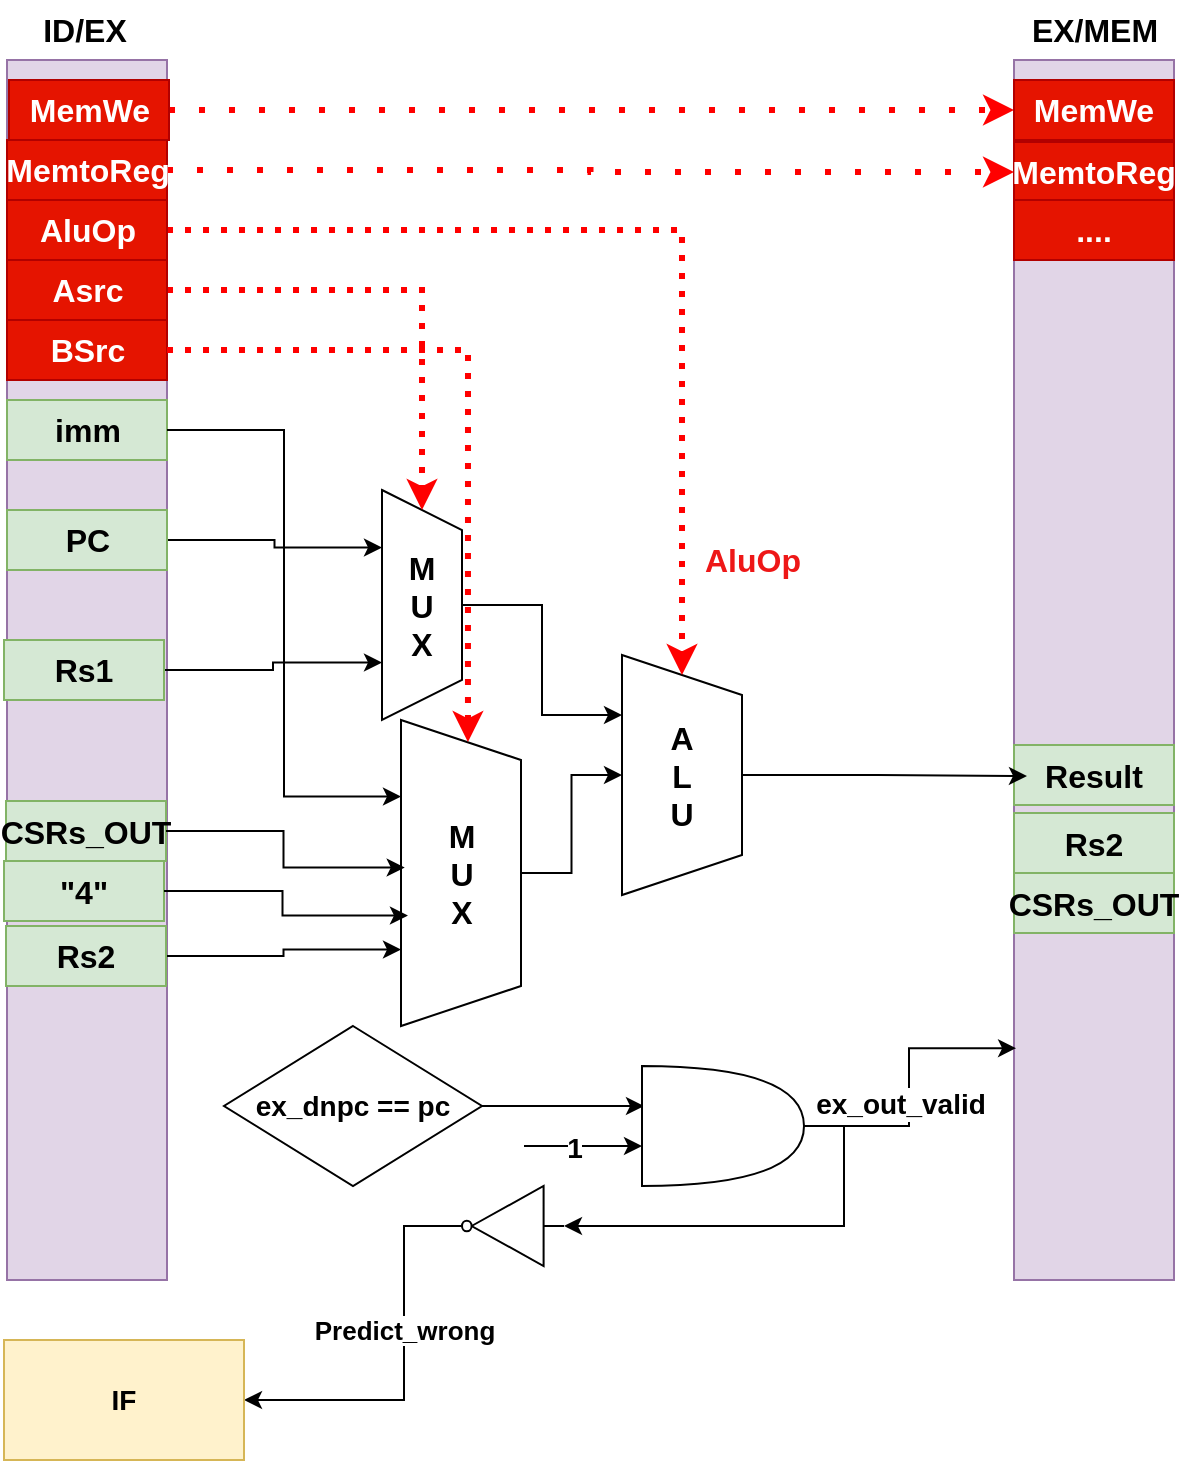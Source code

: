 <mxfile version="27.0.3">
  <diagram name="第 1 页" id="TMwYBjuD1JmSVemQPXjO">
    <mxGraphModel dx="2066" dy="1126" grid="1" gridSize="10" guides="1" tooltips="1" connect="1" arrows="1" fold="1" page="1" pageScale="1" pageWidth="945" pageHeight="462" math="0" shadow="0">
      <root>
        <mxCell id="0" />
        <mxCell id="1" parent="0" />
        <mxCell id="6IL1K23eYMU1uR2u9n9G-1" value="A&lt;div style=&quot;font-size: 16px;&quot;&gt;L&lt;/div&gt;&lt;div style=&quot;font-size: 16px;&quot;&gt;U&lt;/div&gt;" style="shape=trapezoid;perimeter=trapezoidPerimeter;whiteSpace=wrap;html=1;fixedSize=1;direction=south;fontSize=16;fontStyle=1;movable=1;resizable=1;rotatable=1;deletable=1;editable=1;locked=0;connectable=1;" vertex="1" parent="1">
          <mxGeometry x="949" y="397.5" width="60" height="120" as="geometry" />
        </mxCell>
        <mxCell id="6IL1K23eYMU1uR2u9n9G-2" value="" style="rounded=0;whiteSpace=wrap;html=1;fontSize=16;fillColor=#e1d5e7;strokeColor=#9673a6;container=0;fontStyle=1;movable=1;resizable=1;rotatable=1;deletable=1;editable=1;locked=0;connectable=1;" vertex="1" parent="1">
          <mxGeometry x="641.5" y="100" width="80" height="610" as="geometry" />
        </mxCell>
        <mxCell id="6IL1K23eYMU1uR2u9n9G-3" value="ID/EX" style="text;html=1;align=center;verticalAlign=middle;resizable=1;points=[];autosize=1;strokeColor=none;fillColor=none;fontSize=16;container=0;fontStyle=1;movable=1;rotatable=1;deletable=1;editable=1;locked=0;connectable=1;" vertex="1" parent="1">
          <mxGeometry x="645" y="70" width="70" height="30" as="geometry" />
        </mxCell>
        <mxCell id="6IL1K23eYMU1uR2u9n9G-4" value="imm" style="rounded=0;whiteSpace=wrap;html=1;fontSize=16;fillColor=#d5e8d4;strokeColor=#82b366;container=0;fontStyle=1;movable=1;resizable=1;rotatable=1;deletable=1;editable=1;locked=0;connectable=1;" vertex="1" parent="1">
          <mxGeometry x="641.5" y="270" width="80" height="30" as="geometry" />
        </mxCell>
        <mxCell id="6IL1K23eYMU1uR2u9n9G-5" style="edgeStyle=orthogonalEdgeStyle;rounded=0;orthogonalLoop=1;jettySize=auto;html=1;exitX=1;exitY=0.5;exitDx=0;exitDy=0;entryX=0.75;entryY=1;entryDx=0;entryDy=0;movable=1;resizable=1;rotatable=1;deletable=1;editable=1;locked=0;connectable=1;" edge="1" parent="1" source="6IL1K23eYMU1uR2u9n9G-6" target="6IL1K23eYMU1uR2u9n9G-27">
          <mxGeometry relative="1" as="geometry" />
        </mxCell>
        <mxCell id="6IL1K23eYMU1uR2u9n9G-6" value="Rs1" style="rounded=0;whiteSpace=wrap;html=1;fontSize=16;fillColor=#d5e8d4;strokeColor=#82b366;container=0;fontStyle=1;movable=1;resizable=1;rotatable=1;deletable=1;editable=1;locked=0;connectable=1;" vertex="1" parent="1">
          <mxGeometry x="640" y="390" width="80" height="30" as="geometry" />
        </mxCell>
        <mxCell id="6IL1K23eYMU1uR2u9n9G-7" style="edgeStyle=orthogonalEdgeStyle;rounded=0;orthogonalLoop=1;jettySize=auto;html=1;exitX=1;exitY=0.5;exitDx=0;exitDy=0;entryX=0.25;entryY=1;entryDx=0;entryDy=0;movable=1;resizable=1;rotatable=1;deletable=1;editable=1;locked=0;connectable=1;" edge="1" parent="1" source="6IL1K23eYMU1uR2u9n9G-8" target="6IL1K23eYMU1uR2u9n9G-27">
          <mxGeometry relative="1" as="geometry" />
        </mxCell>
        <mxCell id="6IL1K23eYMU1uR2u9n9G-8" value="PC" style="rounded=0;whiteSpace=wrap;html=1;fontSize=16;fillColor=#d5e8d4;strokeColor=#82b366;container=0;fontStyle=1;movable=1;resizable=1;rotatable=1;deletable=1;editable=1;locked=0;connectable=1;" vertex="1" parent="1">
          <mxGeometry x="641.5" y="325" width="80" height="30" as="geometry" />
        </mxCell>
        <mxCell id="6IL1K23eYMU1uR2u9n9G-9" style="edgeStyle=orthogonalEdgeStyle;rounded=0;orthogonalLoop=1;jettySize=auto;html=1;exitX=1;exitY=0.5;exitDx=0;exitDy=0;entryX=0;entryY=0.5;entryDx=0;entryDy=0;strokeWidth=3;strokeColor=#FF0000;dashed=1;dashPattern=1 4;movable=1;resizable=1;rotatable=1;deletable=1;editable=1;locked=0;connectable=1;" edge="1" parent="1" source="6IL1K23eYMU1uR2u9n9G-10" target="6IL1K23eYMU1uR2u9n9G-19">
          <mxGeometry relative="1" as="geometry" />
        </mxCell>
        <mxCell id="6IL1K23eYMU1uR2u9n9G-10" value="&lt;span style=&quot;font-size: 16px;&quot;&gt;&lt;font style=&quot;font-size: 16px;&quot;&gt;MemWe&lt;/font&gt;&lt;/span&gt;" style="rounded=0;whiteSpace=wrap;html=1;fillColor=#e51400;strokeColor=#B20000;fontColor=#ffffff;fontSize=16;fontStyle=1;movable=1;resizable=1;rotatable=1;deletable=1;editable=1;locked=0;connectable=1;" vertex="1" parent="1">
          <mxGeometry x="642.5" y="110" width="80" height="30" as="geometry" />
        </mxCell>
        <mxCell id="6IL1K23eYMU1uR2u9n9G-11" style="edgeStyle=orthogonalEdgeStyle;rounded=0;orthogonalLoop=1;jettySize=auto;html=1;exitX=1;exitY=0.5;exitDx=0;exitDy=0;entryX=0;entryY=0.5;entryDx=0;entryDy=0;strokeWidth=3;strokeColor=#FF0000;dashed=1;dashPattern=1 4;movable=1;resizable=1;rotatable=1;deletable=1;editable=1;locked=0;connectable=1;" edge="1" parent="1" source="6IL1K23eYMU1uR2u9n9G-12" target="6IL1K23eYMU1uR2u9n9G-20">
          <mxGeometry relative="1" as="geometry" />
        </mxCell>
        <mxCell id="6IL1K23eYMU1uR2u9n9G-12" value="MemtoReg" style="rounded=0;whiteSpace=wrap;html=1;fillColor=#e51400;strokeColor=#B20000;fontColor=#ffffff;fontSize=16;fontStyle=1;movable=1;resizable=1;rotatable=1;deletable=1;editable=1;locked=0;connectable=1;" vertex="1" parent="1">
          <mxGeometry x="641.5" y="140" width="80" height="30" as="geometry" />
        </mxCell>
        <mxCell id="6IL1K23eYMU1uR2u9n9G-13" style="edgeStyle=orthogonalEdgeStyle;rounded=0;orthogonalLoop=1;jettySize=auto;html=1;exitX=1;exitY=0.5;exitDx=0;exitDy=0;entryX=0;entryY=0.5;entryDx=0;entryDy=0;dashed=1;dashPattern=1 2;strokeWidth=3;strokeColor=#FF0000;movable=1;resizable=1;rotatable=1;deletable=1;editable=1;locked=0;connectable=1;" edge="1" parent="1" source="6IL1K23eYMU1uR2u9n9G-14" target="6IL1K23eYMU1uR2u9n9G-1">
          <mxGeometry relative="1" as="geometry" />
        </mxCell>
        <mxCell id="6IL1K23eYMU1uR2u9n9G-14" value="&lt;span style=&quot;font-size: 16px;&quot;&gt;&lt;font style=&quot;font-size: 16px;&quot;&gt;AluOp&lt;/font&gt;&lt;/span&gt;" style="rounded=0;whiteSpace=wrap;html=1;fillColor=#e51400;strokeColor=#B20000;fontColor=#ffffff;fontSize=16;fontStyle=1;movable=1;resizable=1;rotatable=1;deletable=1;editable=1;locked=0;connectable=1;" vertex="1" parent="1">
          <mxGeometry x="641.5" y="170" width="80" height="30" as="geometry" />
        </mxCell>
        <mxCell id="6IL1K23eYMU1uR2u9n9G-15" value="" style="rounded=0;whiteSpace=wrap;html=1;fontSize=16;fillColor=#e1d5e7;strokeColor=#9673a6;container=0;fontStyle=1;movable=1;resizable=1;rotatable=1;deletable=1;editable=1;locked=0;connectable=1;" vertex="1" parent="1">
          <mxGeometry x="1145" y="100" width="80" height="610" as="geometry" />
        </mxCell>
        <mxCell id="6IL1K23eYMU1uR2u9n9G-16" value="EX/MEM" style="text;html=1;align=center;verticalAlign=middle;resizable=1;points=[];autosize=1;strokeColor=none;fillColor=none;fontSize=16;container=0;fontStyle=1;movable=1;rotatable=1;deletable=1;editable=1;locked=0;connectable=1;" vertex="1" parent="1">
          <mxGeometry x="1140" y="70" width="90" height="30" as="geometry" />
        </mxCell>
        <mxCell id="6IL1K23eYMU1uR2u9n9G-17" value="Rs2" style="rounded=0;whiteSpace=wrap;html=1;fontSize=16;fillColor=#d5e8d4;strokeColor=#82b366;container=0;fontStyle=1;movable=1;resizable=1;rotatable=1;deletable=1;editable=1;locked=0;connectable=1;" vertex="1" parent="1">
          <mxGeometry x="1145" y="476.5" width="80" height="30" as="geometry" />
        </mxCell>
        <mxCell id="6IL1K23eYMU1uR2u9n9G-18" value="Result" style="rounded=0;whiteSpace=wrap;html=1;fontSize=16;fillColor=#d5e8d4;strokeColor=#82b366;container=0;fontStyle=1;movable=1;resizable=1;rotatable=1;deletable=1;editable=1;locked=0;connectable=1;" vertex="1" parent="1">
          <mxGeometry x="1145" y="442.5" width="80" height="30" as="geometry" />
        </mxCell>
        <mxCell id="6IL1K23eYMU1uR2u9n9G-19" value="&lt;span style=&quot;font-size: 16px;&quot;&gt;&lt;font style=&quot;font-size: 16px;&quot;&gt;MemWe&lt;/font&gt;&lt;/span&gt;" style="rounded=0;whiteSpace=wrap;html=1;fillColor=#e51400;strokeColor=#B20000;fontColor=#ffffff;fontSize=16;fontStyle=1;movable=1;resizable=1;rotatable=1;deletable=1;editable=1;locked=0;connectable=1;" vertex="1" parent="1">
          <mxGeometry x="1145" y="110" width="80" height="30" as="geometry" />
        </mxCell>
        <mxCell id="6IL1K23eYMU1uR2u9n9G-20" value="&lt;span style=&quot;font-size: 16px;&quot;&gt;&lt;font style=&quot;font-size: 16px;&quot;&gt;MemtoReg&lt;/font&gt;&lt;/span&gt;" style="rounded=0;whiteSpace=wrap;html=1;fillColor=#e51400;strokeColor=#B20000;fontColor=#ffffff;fontSize=16;fontStyle=1;movable=1;resizable=1;rotatable=1;deletable=1;editable=1;locked=0;connectable=1;" vertex="1" parent="1">
          <mxGeometry x="1145" y="141" width="80" height="30" as="geometry" />
        </mxCell>
        <mxCell id="6IL1K23eYMU1uR2u9n9G-21" value="&lt;span style=&quot;font-size: 16px;&quot;&gt;&lt;font style=&quot;font-size: 16px;&quot;&gt;....&lt;/font&gt;&lt;/span&gt;" style="rounded=0;whiteSpace=wrap;html=1;fillColor=#e51400;strokeColor=#B20000;fontColor=#ffffff;fontSize=16;fontStyle=1;movable=1;resizable=1;rotatable=1;deletable=1;editable=1;locked=0;connectable=1;" vertex="1" parent="1">
          <mxGeometry x="1145" y="170" width="80" height="30" as="geometry" />
        </mxCell>
        <mxCell id="6IL1K23eYMU1uR2u9n9G-22" value="CSRs_OUT" style="rounded=0;whiteSpace=wrap;html=1;fontSize=16;fillColor=#d5e8d4;strokeColor=#82b366;container=0;fontStyle=1;movable=1;resizable=1;rotatable=1;deletable=1;editable=1;locked=0;connectable=1;" vertex="1" parent="1">
          <mxGeometry x="641" y="470.5" width="80" height="30" as="geometry" />
        </mxCell>
        <mxCell id="6IL1K23eYMU1uR2u9n9G-23" style="edgeStyle=orthogonalEdgeStyle;rounded=0;orthogonalLoop=1;jettySize=auto;html=1;exitX=1;exitY=0.5;exitDx=0;exitDy=0;entryX=0.75;entryY=1;entryDx=0;entryDy=0;movable=1;resizable=1;rotatable=1;deletable=1;editable=1;locked=0;connectable=1;" edge="1" parent="1" source="6IL1K23eYMU1uR2u9n9G-25" target="6IL1K23eYMU1uR2u9n9G-32">
          <mxGeometry relative="1" as="geometry" />
        </mxCell>
        <mxCell id="6IL1K23eYMU1uR2u9n9G-25" value="Rs2" style="rounded=0;whiteSpace=wrap;html=1;fontSize=16;fillColor=#d5e8d4;strokeColor=#82b366;container=0;fontStyle=1;movable=1;resizable=1;rotatable=1;deletable=1;editable=1;locked=0;connectable=1;" vertex="1" parent="1">
          <mxGeometry x="641" y="533" width="80" height="30" as="geometry" />
        </mxCell>
        <mxCell id="6IL1K23eYMU1uR2u9n9G-26" style="edgeStyle=orthogonalEdgeStyle;rounded=0;orthogonalLoop=1;jettySize=auto;html=1;exitX=0.5;exitY=0;exitDx=0;exitDy=0;entryX=0.25;entryY=1;entryDx=0;entryDy=0;movable=1;resizable=1;rotatable=1;deletable=1;editable=1;locked=0;connectable=1;" edge="1" parent="1" source="6IL1K23eYMU1uR2u9n9G-27" target="6IL1K23eYMU1uR2u9n9G-1">
          <mxGeometry relative="1" as="geometry" />
        </mxCell>
        <mxCell id="6IL1K23eYMU1uR2u9n9G-27" value="M&lt;div&gt;U&lt;/div&gt;&lt;div&gt;X&lt;/div&gt;" style="shape=trapezoid;perimeter=trapezoidPerimeter;whiteSpace=wrap;html=1;fixedSize=1;direction=south;fontSize=16;fontStyle=1;movable=1;resizable=1;rotatable=1;deletable=1;editable=1;locked=0;connectable=1;" vertex="1" parent="1">
          <mxGeometry x="829" y="315" width="40" height="115" as="geometry" />
        </mxCell>
        <mxCell id="6IL1K23eYMU1uR2u9n9G-28" style="edgeStyle=orthogonalEdgeStyle;rounded=0;orthogonalLoop=1;jettySize=auto;html=1;exitX=1;exitY=0.5;exitDx=0;exitDy=0;entryX=0;entryY=0.5;entryDx=0;entryDy=0;dashed=1;dashPattern=1 2;strokeWidth=3;strokeColor=#FF0000;movable=1;resizable=1;rotatable=1;deletable=1;editable=1;locked=0;connectable=1;" edge="1" parent="1" source="6IL1K23eYMU1uR2u9n9G-29" target="6IL1K23eYMU1uR2u9n9G-27">
          <mxGeometry relative="1" as="geometry" />
        </mxCell>
        <mxCell id="6IL1K23eYMU1uR2u9n9G-29" value="Asrc" style="rounded=0;whiteSpace=wrap;html=1;fillColor=#e51400;strokeColor=#B20000;fontColor=#ffffff;fontSize=16;fontStyle=1;movable=1;resizable=1;rotatable=1;deletable=1;editable=1;locked=0;connectable=1;" vertex="1" parent="1">
          <mxGeometry x="641.5" y="200" width="80" height="30" as="geometry" />
        </mxCell>
        <mxCell id="6IL1K23eYMU1uR2u9n9G-30" value="BSrc" style="rounded=0;whiteSpace=wrap;html=1;fillColor=#e51400;strokeColor=#B20000;fontColor=#ffffff;fontSize=16;fontStyle=1;movable=1;resizable=1;rotatable=1;deletable=1;editable=1;locked=0;connectable=1;" vertex="1" parent="1">
          <mxGeometry x="641.5" y="230" width="80" height="30" as="geometry" />
        </mxCell>
        <mxCell id="6IL1K23eYMU1uR2u9n9G-31" style="edgeStyle=orthogonalEdgeStyle;rounded=0;orthogonalLoop=1;jettySize=auto;html=1;exitX=0.5;exitY=0;exitDx=0;exitDy=0;entryX=0.5;entryY=1;entryDx=0;entryDy=0;movable=1;resizable=1;rotatable=1;deletable=1;editable=1;locked=0;connectable=1;" edge="1" parent="1" source="6IL1K23eYMU1uR2u9n9G-32" target="6IL1K23eYMU1uR2u9n9G-1">
          <mxGeometry relative="1" as="geometry" />
        </mxCell>
        <mxCell id="6IL1K23eYMU1uR2u9n9G-32" value="M&lt;div&gt;U&lt;/div&gt;&lt;div&gt;X&lt;/div&gt;" style="shape=trapezoid;perimeter=trapezoidPerimeter;whiteSpace=wrap;html=1;fixedSize=1;direction=south;fontSize=16;fontStyle=1;points=[[0,0,0,0,0],[0,0.13,0,0,0],[0,0.37,0,0,0],[0,0.5,0,0,0],[0,0.63,0,0,0],[0,0.88,0,0,0],[0,1,0,0,0],[0.25,0,0,0,0],[0.25,1,0,0,0],[0.5,0,0,0,0],[0.75,0,0,0,0],[0.75,1,0,0,0],[1,0,0,0,0],[1,0.25,0,0,0],[1,0.5,0,0,0],[1,0.75,0,0,0],[1,1,0,0,0]];movable=1;resizable=1;rotatable=1;deletable=1;editable=1;locked=0;connectable=1;" vertex="1" parent="1">
          <mxGeometry x="838.5" y="430" width="60" height="153" as="geometry" />
        </mxCell>
        <mxCell id="6IL1K23eYMU1uR2u9n9G-33" value="&quot;4&quot;" style="rounded=0;whiteSpace=wrap;html=1;fontSize=16;fillColor=#d5e8d4;strokeColor=#82b366;container=0;fontStyle=1;movable=1;resizable=1;rotatable=1;deletable=1;editable=1;locked=0;connectable=1;" vertex="1" parent="1">
          <mxGeometry x="640" y="500.5" width="80" height="30" as="geometry" />
        </mxCell>
        <mxCell id="6IL1K23eYMU1uR2u9n9G-34" style="edgeStyle=orthogonalEdgeStyle;rounded=0;orthogonalLoop=1;jettySize=auto;html=1;exitX=1;exitY=0.5;exitDx=0;exitDy=0;entryX=0.25;entryY=1;entryDx=0;entryDy=0;entryPerimeter=0;movable=1;resizable=1;rotatable=1;deletable=1;editable=1;locked=0;connectable=1;" edge="1" parent="1" source="6IL1K23eYMU1uR2u9n9G-4" target="6IL1K23eYMU1uR2u9n9G-32">
          <mxGeometry relative="1" as="geometry" />
        </mxCell>
        <mxCell id="6IL1K23eYMU1uR2u9n9G-35" style="edgeStyle=orthogonalEdgeStyle;rounded=0;orthogonalLoop=1;jettySize=auto;html=1;exitX=1;exitY=0.5;exitDx=0;exitDy=0;entryX=0.639;entryY=0.942;entryDx=0;entryDy=0;entryPerimeter=0;movable=1;resizable=1;rotatable=1;deletable=1;editable=1;locked=0;connectable=1;" edge="1" parent="1" source="6IL1K23eYMU1uR2u9n9G-33" target="6IL1K23eYMU1uR2u9n9G-32">
          <mxGeometry relative="1" as="geometry" />
        </mxCell>
        <mxCell id="6IL1K23eYMU1uR2u9n9G-36" style="edgeStyle=orthogonalEdgeStyle;rounded=0;orthogonalLoop=1;jettySize=auto;html=1;exitX=1;exitY=0.5;exitDx=0;exitDy=0;entryX=0.482;entryY=0.969;entryDx=0;entryDy=0;entryPerimeter=0;movable=1;resizable=1;rotatable=1;deletable=1;editable=1;locked=0;connectable=1;" edge="1" parent="1" source="6IL1K23eYMU1uR2u9n9G-22" target="6IL1K23eYMU1uR2u9n9G-32">
          <mxGeometry relative="1" as="geometry" />
        </mxCell>
        <mxCell id="6IL1K23eYMU1uR2u9n9G-38" style="edgeStyle=orthogonalEdgeStyle;rounded=0;orthogonalLoop=1;jettySize=auto;html=1;exitX=0.5;exitY=0;exitDx=0;exitDy=0;movable=1;resizable=1;rotatable=1;deletable=1;editable=1;locked=0;connectable=1;entryX=0.081;entryY=0.517;entryDx=0;entryDy=0;entryPerimeter=0;" edge="1" parent="1" source="6IL1K23eYMU1uR2u9n9G-1" target="6IL1K23eYMU1uR2u9n9G-18">
          <mxGeometry relative="1" as="geometry">
            <mxPoint x="1101.5" y="458" as="targetPoint" />
          </mxGeometry>
        </mxCell>
        <mxCell id="6IL1K23eYMU1uR2u9n9G-41" value="AluOp" style="text;html=1;align=center;verticalAlign=middle;resizable=1;points=[];autosize=1;strokeColor=none;fillColor=none;fontColor=#ee1717;fontSize=16;fontStyle=1;movable=1;rotatable=1;deletable=1;editable=1;locked=0;connectable=1;" vertex="1" parent="1">
          <mxGeometry x="979" y="335" width="70" height="30" as="geometry" />
        </mxCell>
        <mxCell id="6IL1K23eYMU1uR2u9n9G-42" value="CSRs_OUT" style="rounded=0;whiteSpace=wrap;html=1;fontSize=16;fillColor=#d5e8d4;strokeColor=#82b366;container=0;fontStyle=1;movable=1;resizable=1;rotatable=1;deletable=1;editable=1;locked=0;connectable=1;" vertex="1" parent="1">
          <mxGeometry x="1145" y="506.5" width="80" height="30" as="geometry" />
        </mxCell>
        <mxCell id="6IL1K23eYMU1uR2u9n9G-46" style="edgeStyle=orthogonalEdgeStyle;rounded=0;orthogonalLoop=1;jettySize=auto;html=1;entryX=0.072;entryY=0.442;entryDx=0;entryDy=0;entryPerimeter=0;dashed=1;dashPattern=1 2;strokeColor=#FF0000;strokeWidth=3;align=center;verticalAlign=middle;fontFamily=Helvetica;fontSize=11;fontColor=default;labelBackgroundColor=default;resizable=1;endArrow=classic;" edge="1" parent="1" source="6IL1K23eYMU1uR2u9n9G-30" target="6IL1K23eYMU1uR2u9n9G-32">
          <mxGeometry relative="1" as="geometry" />
        </mxCell>
        <mxCell id="6IL1K23eYMU1uR2u9n9G-59" value="ex_dnpc == pc" style="rhombus;whiteSpace=wrap;html=1;fontStyle=1;fontSize=14;" vertex="1" parent="1">
          <mxGeometry x="750" y="583" width="129" height="80" as="geometry" />
        </mxCell>
        <mxCell id="6IL1K23eYMU1uR2u9n9G-60" value="" style="endArrow=classic;html=1;rounded=0;" edge="1" parent="1">
          <mxGeometry width="50" height="50" relative="1" as="geometry">
            <mxPoint x="879" y="623" as="sourcePoint" />
            <mxPoint x="960" y="623" as="targetPoint" />
          </mxGeometry>
        </mxCell>
        <mxCell id="6IL1K23eYMU1uR2u9n9G-64" style="edgeStyle=orthogonalEdgeStyle;rounded=0;orthogonalLoop=1;jettySize=auto;html=1;entryX=0.013;entryY=0.81;entryDx=0;entryDy=0;entryPerimeter=0;" edge="1" parent="1" source="6IL1K23eYMU1uR2u9n9G-61" target="6IL1K23eYMU1uR2u9n9G-15">
          <mxGeometry relative="1" as="geometry" />
        </mxCell>
        <mxCell id="6IL1K23eYMU1uR2u9n9G-65" value="&lt;span style=&quot;font-size: 14px;&quot;&gt;&lt;b&gt;ex_out_valid&lt;/b&gt;&lt;/span&gt;" style="edgeLabel;html=1;align=center;verticalAlign=middle;resizable=0;points=[];" vertex="1" connectable="0" parent="6IL1K23eYMU1uR2u9n9G-64">
          <mxGeometry x="-0.131" y="-1" relative="1" as="geometry">
            <mxPoint x="-6" y="-1" as="offset" />
          </mxGeometry>
        </mxCell>
        <mxCell id="6IL1K23eYMU1uR2u9n9G-61" value="" style="shape=or;whiteSpace=wrap;html=1;" vertex="1" parent="1">
          <mxGeometry x="959" y="603" width="81" height="60" as="geometry" />
        </mxCell>
        <mxCell id="6IL1K23eYMU1uR2u9n9G-62" value="" style="endArrow=classic;html=1;rounded=0;" edge="1" parent="1">
          <mxGeometry width="50" height="50" relative="1" as="geometry">
            <mxPoint x="900" y="643" as="sourcePoint" />
            <mxPoint x="959" y="643" as="targetPoint" />
          </mxGeometry>
        </mxCell>
        <mxCell id="6IL1K23eYMU1uR2u9n9G-63" value="1" style="edgeLabel;html=1;align=center;verticalAlign=middle;resizable=0;points=[];fontSize=14;fontStyle=1" vertex="1" connectable="0" parent="6IL1K23eYMU1uR2u9n9G-62">
          <mxGeometry x="-0.152" y="-1" relative="1" as="geometry">
            <mxPoint as="offset" />
          </mxGeometry>
        </mxCell>
        <mxCell id="6IL1K23eYMU1uR2u9n9G-70" value="" style="edgeStyle=orthogonalEdgeStyle;rounded=0;orthogonalLoop=1;jettySize=auto;html=1;entryX=1;entryY=0.5;entryDx=0;entryDy=0;" edge="1" parent="1" source="6IL1K23eYMU1uR2u9n9G-68" target="6IL1K23eYMU1uR2u9n9G-71">
          <mxGeometry relative="1" as="geometry">
            <mxPoint x="605" y="810" as="targetPoint" />
            <Array as="points">
              <mxPoint x="840" y="683" />
              <mxPoint x="840" y="770" />
            </Array>
          </mxGeometry>
        </mxCell>
        <mxCell id="6IL1K23eYMU1uR2u9n9G-72" value="Predict_wrong" style="edgeLabel;html=1;align=center;verticalAlign=middle;resizable=0;points=[];fontSize=13;fontStyle=1" vertex="1" connectable="0" parent="6IL1K23eYMU1uR2u9n9G-70">
          <mxGeometry x="-0.229" relative="1" as="geometry">
            <mxPoint as="offset" />
          </mxGeometry>
        </mxCell>
        <mxCell id="6IL1K23eYMU1uR2u9n9G-68" value="" style="verticalLabelPosition=bottom;shadow=0;dashed=0;align=center;html=1;verticalAlign=top;shape=mxgraph.electrical.logic_gates.inverter_2;direction=west;" vertex="1" parent="1">
          <mxGeometry x="860" y="663" width="60" height="40" as="geometry" />
        </mxCell>
        <mxCell id="6IL1K23eYMU1uR2u9n9G-71" value="&lt;b&gt;&lt;font style=&quot;font-size: 14px;&quot;&gt;IF&lt;/font&gt;&lt;/b&gt;" style="rounded=0;whiteSpace=wrap;html=1;fillColor=#fff2cc;strokeColor=#d6b656;" vertex="1" parent="1">
          <mxGeometry x="640" y="740" width="120" height="60" as="geometry" />
        </mxCell>
        <mxCell id="6IL1K23eYMU1uR2u9n9G-73" style="edgeStyle=orthogonalEdgeStyle;rounded=0;orthogonalLoop=1;jettySize=auto;html=1;exitX=1;exitY=0.5;exitDx=0;exitDy=0;exitPerimeter=0;entryX=0;entryY=0.5;entryDx=0;entryDy=0;entryPerimeter=0;" edge="1" parent="1" source="6IL1K23eYMU1uR2u9n9G-61" target="6IL1K23eYMU1uR2u9n9G-68">
          <mxGeometry relative="1" as="geometry" />
        </mxCell>
      </root>
    </mxGraphModel>
  </diagram>
</mxfile>
